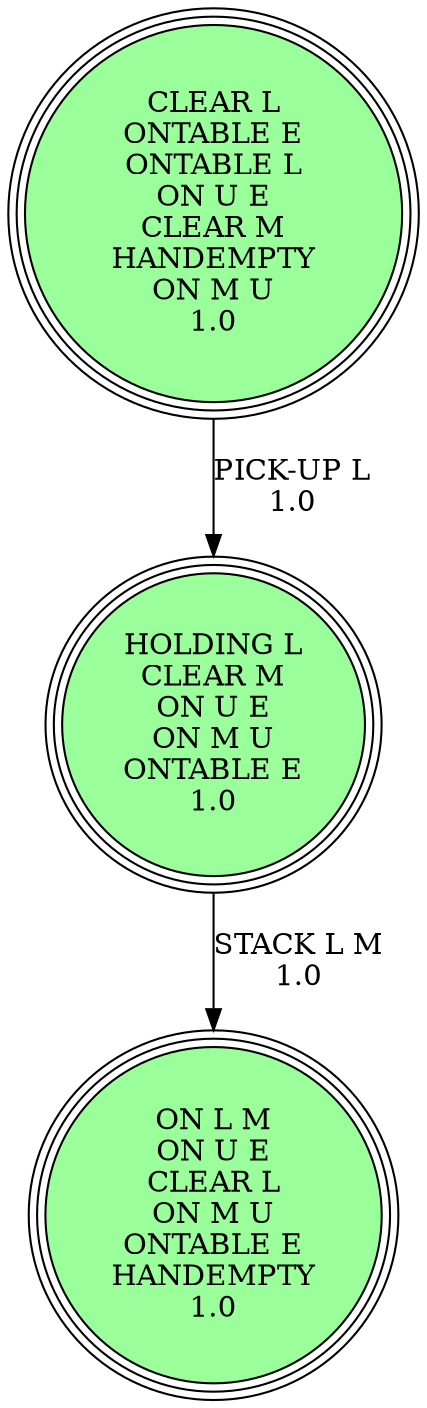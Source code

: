 digraph {
"CLEAR L\nONTABLE E\nONTABLE L\nON U E\nCLEAR M\nHANDEMPTY\nON M U\n1.0\n" -> "HOLDING L\nCLEAR M\nON U E\nON M U\nONTABLE E\n1.0\n"[label="PICK-UP L\n1.0\n"];
"HOLDING L\nCLEAR M\nON U E\nON M U\nONTABLE E\n1.0\n" -> "ON L M\nON U E\nCLEAR L\nON M U\nONTABLE E\nHANDEMPTY\n1.0\n"[label="STACK L M\n1.0\n"];
"ON L M\nON U E\nCLEAR L\nON M U\nONTABLE E\nHANDEMPTY\n1.0\n" [shape=circle, style=filled, fillcolor=palegreen1, peripheries=3];
"HOLDING L\nCLEAR M\nON U E\nON M U\nONTABLE E\n1.0\n" [shape=circle, style=filled, fillcolor=palegreen1, peripheries=3];
"CLEAR L\nONTABLE E\nONTABLE L\nON U E\nCLEAR M\nHANDEMPTY\nON M U\n1.0\n" [shape=circle, style=filled, fillcolor=palegreen1, peripheries=3];
"ON L M\nON U E\nCLEAR L\nON M U\nONTABLE E\nHANDEMPTY\n1.0\n" [shape=circle, style=filled, fillcolor=palegreen1, peripheries=3];
}
